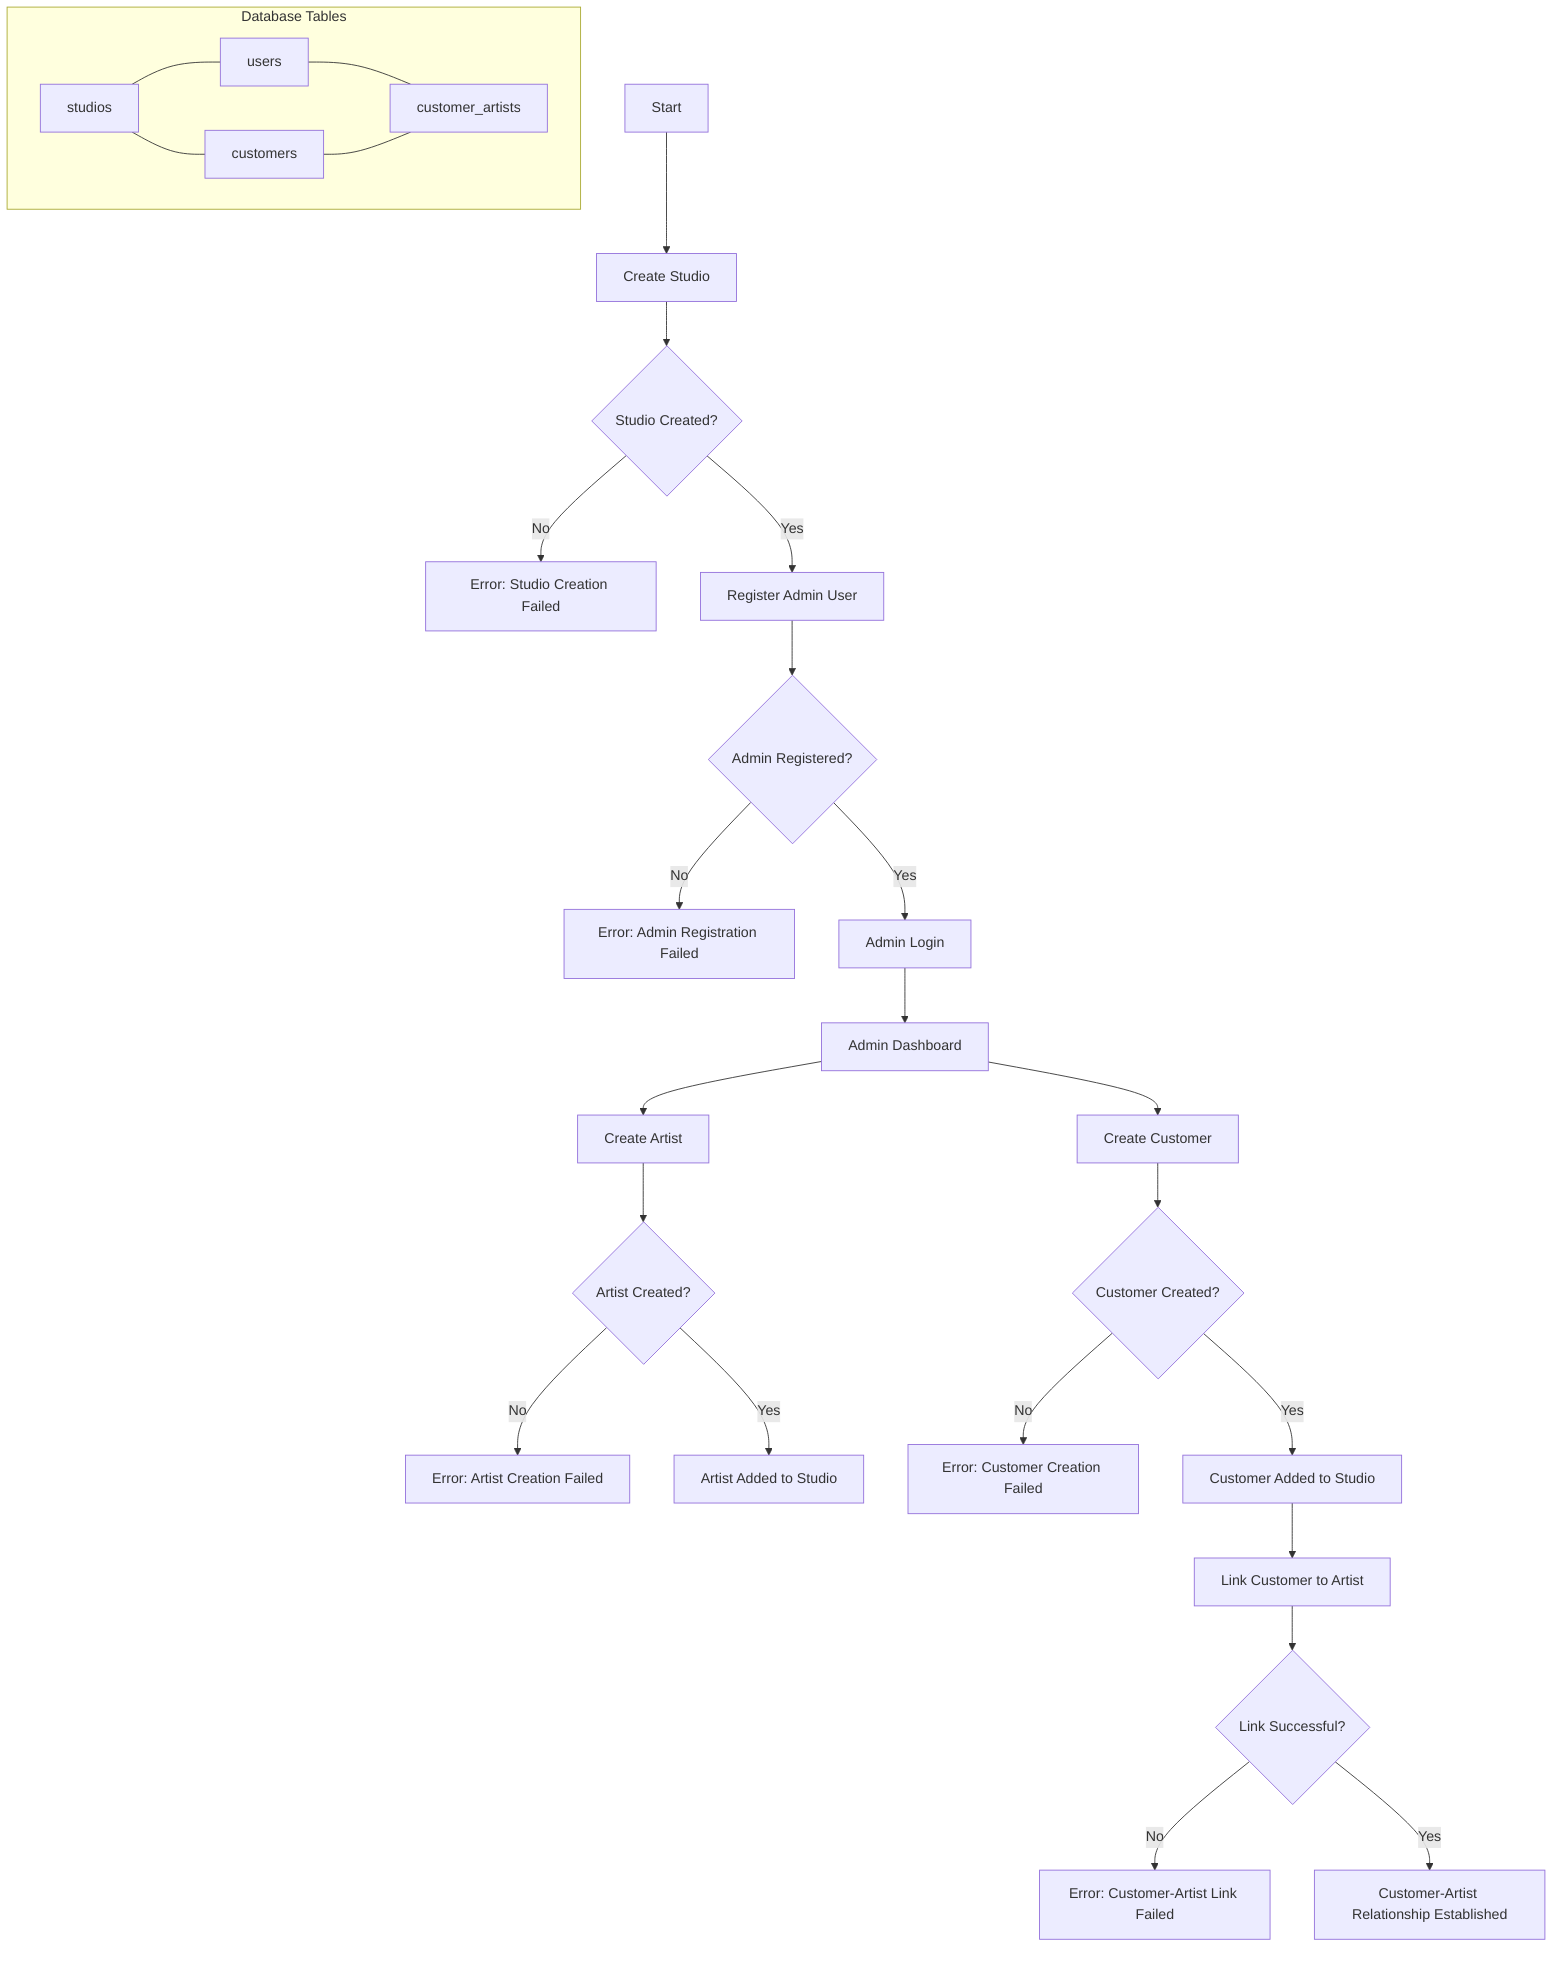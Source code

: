 flowchart TD
    A[Start] --> B[Create Studio]
    B --> C{Studio Created?}
    C -->|No| D[Error: Studio Creation Failed]
    C -->|Yes| E[Register Admin User]
    E --> F{Admin Registered?}
    F -->|No| G[Error: Admin Registration Failed]
    F -->|Yes| H[Admin Login]
    H --> I[Admin Dashboard]
    
    I --> J[Create Artist]
    I --> K[Create Customer]
    
    J --> L{Artist Created?}
    L -->|No| M[Error: Artist Creation Failed]
    L -->|Yes| N[Artist Added to Studio]
    
    K --> O{Customer Created?}
    O -->|No| P[Error: Customer Creation Failed]
    O -->|Yes| Q[Customer Added to Studio]
    
    Q --> R[Link Customer to Artist]
    R --> S{Link Successful?}
    S -->|No| T[Error: Customer-Artist Link Failed]
    S -->|Yes| U[Customer-Artist Relationship Established]
    
    subgraph "Database Tables"
        DB1[studios]
        DB2[users]
        DB3[customers]
        DB4[customer_artists]
        
        DB1 --- DB2
        DB1 --- DB3
        DB2 --- DB4
        DB3 --- DB4
    end